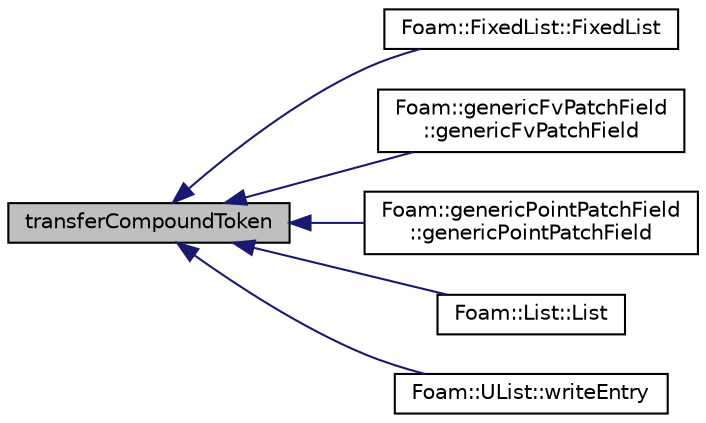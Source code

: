digraph "transferCompoundToken"
{
  bgcolor="transparent";
  edge [fontname="Helvetica",fontsize="10",labelfontname="Helvetica",labelfontsize="10"];
  node [fontname="Helvetica",fontsize="10",shape=record];
  rankdir="LR";
  Node1 [label="transferCompoundToken",height=0.2,width=0.4,color="black", fillcolor="grey75", style="filled", fontcolor="black"];
  Node1 -> Node2 [dir="back",color="midnightblue",fontsize="10",style="solid",fontname="Helvetica"];
  Node2 [label="Foam::FixedList::FixedList",height=0.2,width=0.4,color="black",URL="$a00837.html#a96fc89cc5cd7ef81f0d49bfb25247021",tooltip="Construct from Istream. "];
  Node1 -> Node3 [dir="back",color="midnightblue",fontsize="10",style="solid",fontname="Helvetica"];
  Node3 [label="Foam::genericFvPatchField\l::genericFvPatchField",height=0.2,width=0.4,color="black",URL="$a00930.html#a55caa01e757d3893cd3a7034439317d9",tooltip="Construct from patch, internal field and dictionary. "];
  Node1 -> Node4 [dir="back",color="midnightblue",fontsize="10",style="solid",fontname="Helvetica"];
  Node4 [label="Foam::genericPointPatchField\l::genericPointPatchField",height=0.2,width=0.4,color="black",URL="$a00932.html#abb7dd7bf600b72b3b82ea631844b5eb3",tooltip="Construct from patch, internal field and dictionary. "];
  Node1 -> Node5 [dir="back",color="midnightblue",fontsize="10",style="solid",fontname="Helvetica"];
  Node5 [label="Foam::List::List",height=0.2,width=0.4,color="black",URL="$a01397.html#a14f9ee6bb196d1f585f55ea49dc15a0c",tooltip="Construct from Istream. "];
  Node1 -> Node6 [dir="back",color="midnightblue",fontsize="10",style="solid",fontname="Helvetica"];
  Node6 [label="Foam::UList::writeEntry",height=0.2,width=0.4,color="black",URL="$a02849.html#a7bd1878bce81bf4174dea56840d4a007",tooltip="Write the UList as a dictionary entry with keyword. "];
}
